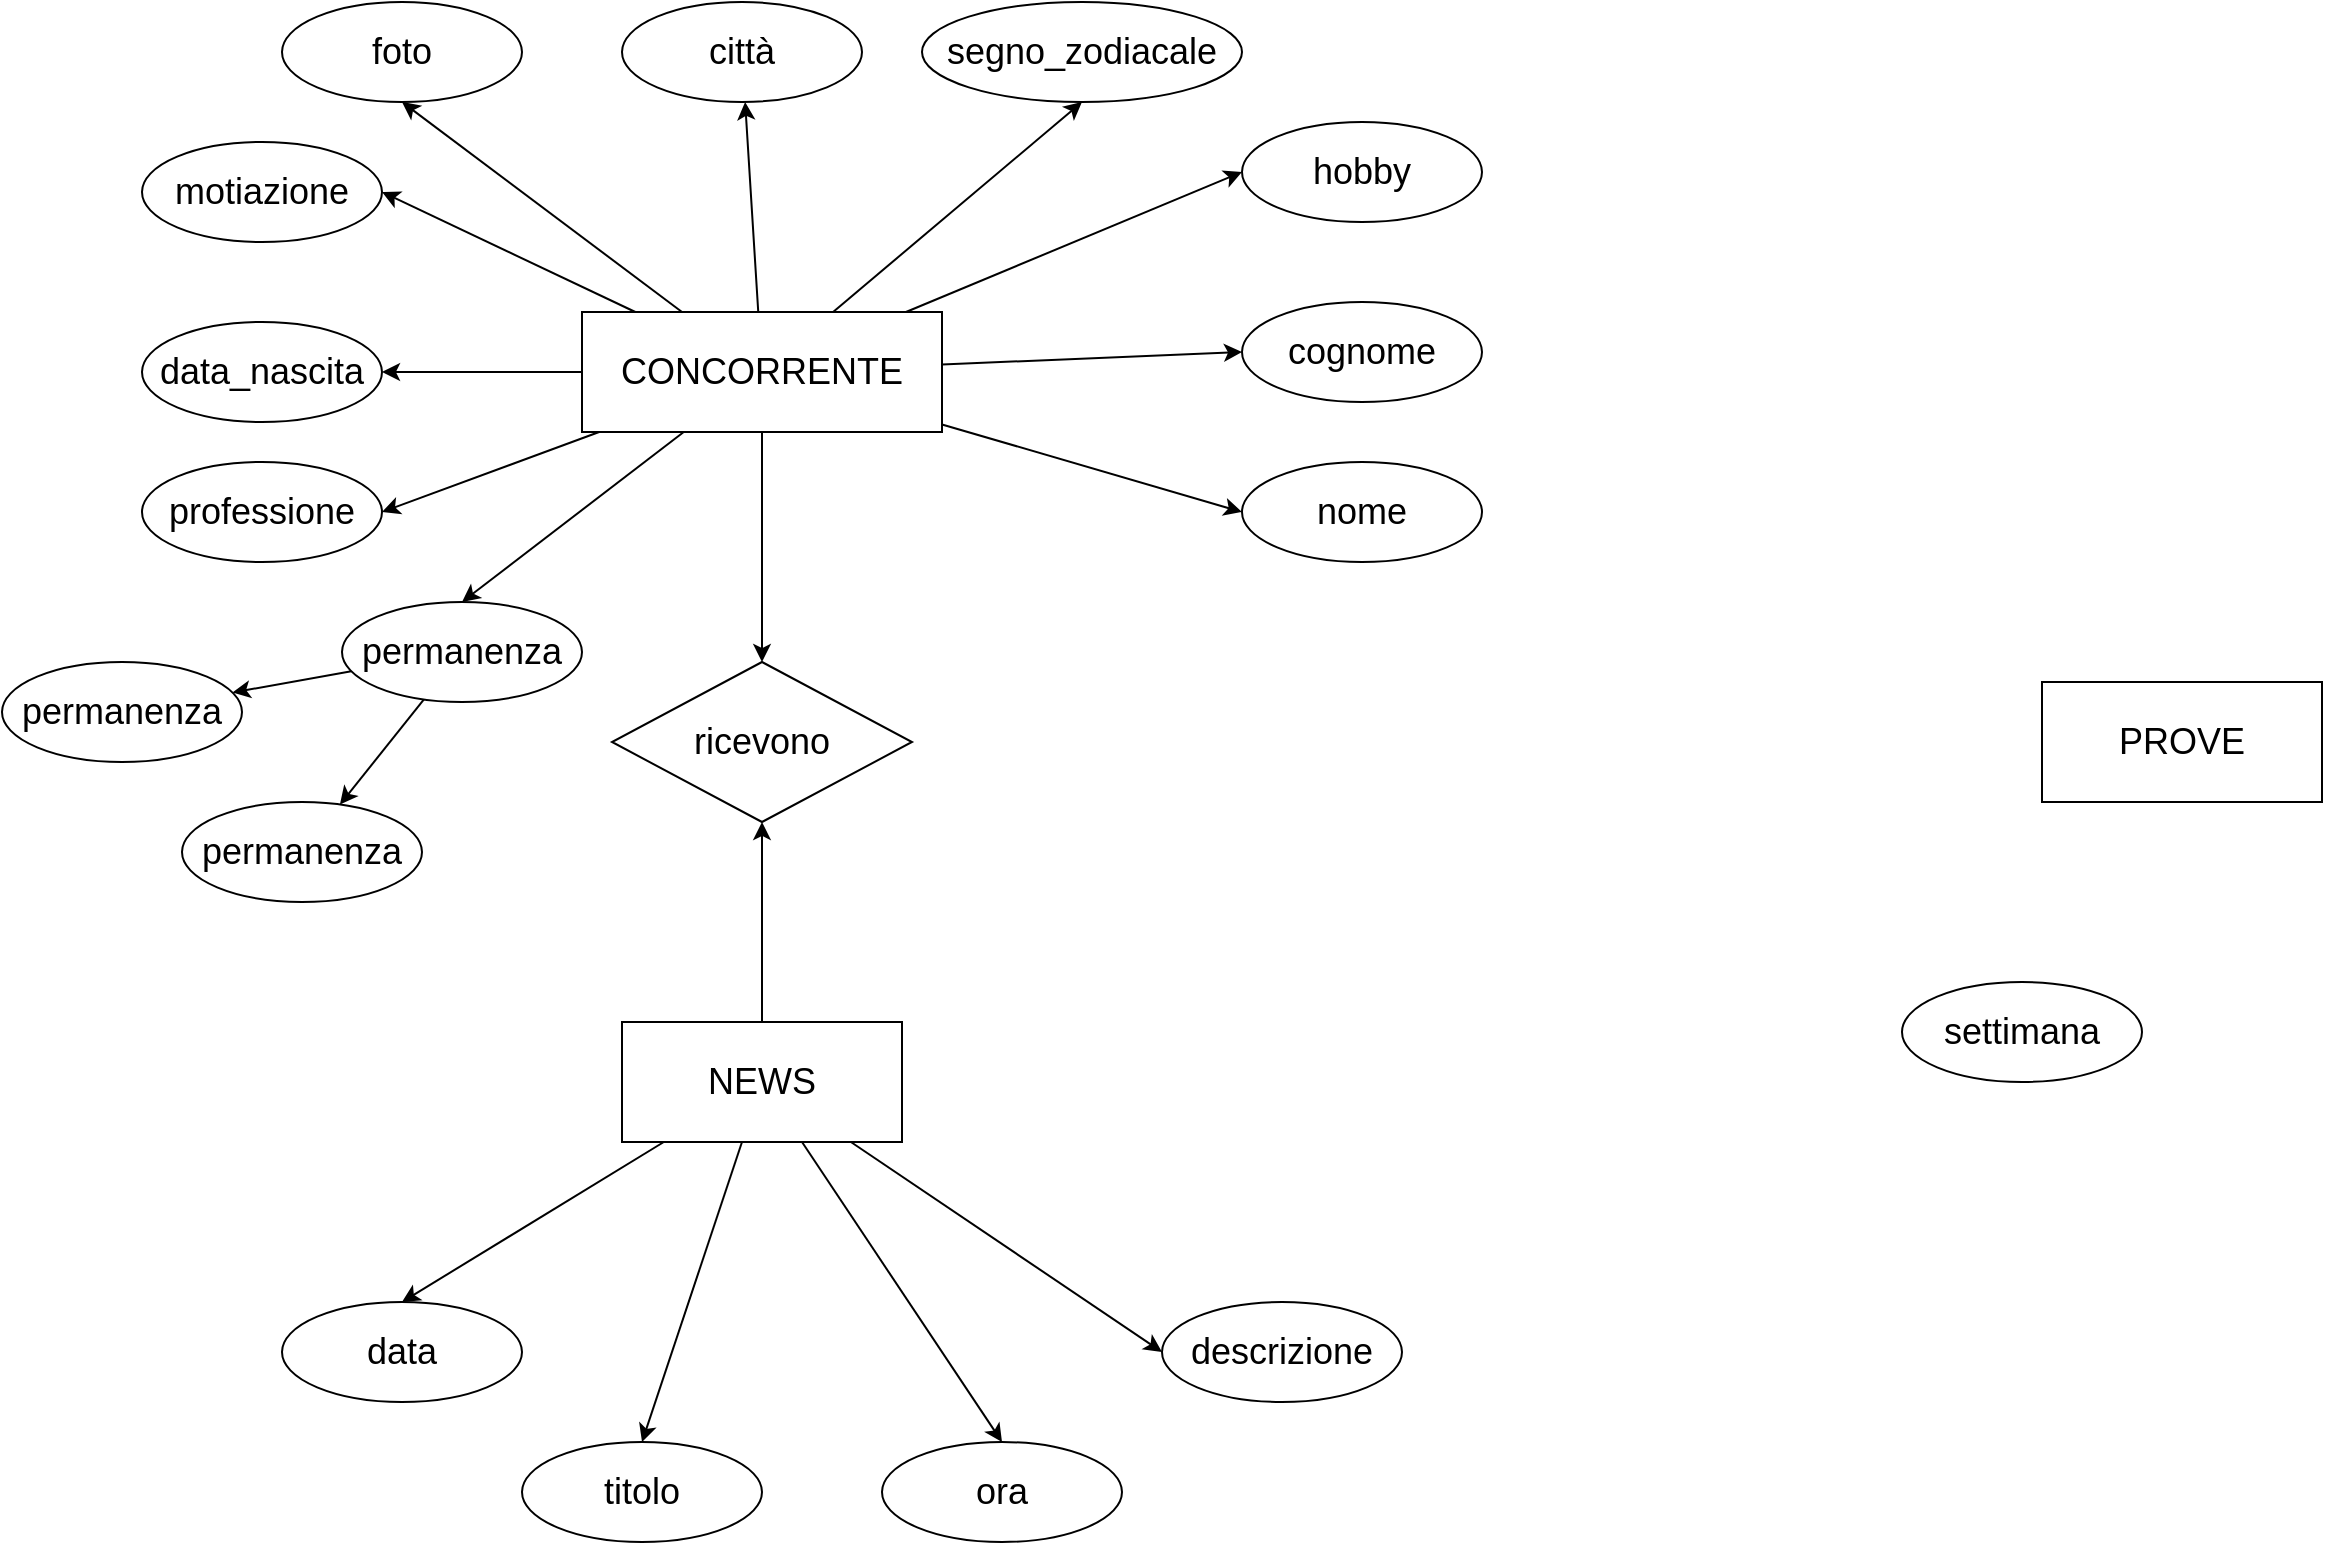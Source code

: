 <mxfile>
    <diagram id="9FztltSO78sVHCbItECT" name="Pagina-1">
        <mxGraphModel dx="1433" dy="814" grid="1" gridSize="10" guides="1" tooltips="1" connect="1" arrows="1" fold="1" page="1" pageScale="1" pageWidth="827" pageHeight="1169" math="0" shadow="0">
            <root>
                <mxCell id="0"/>
                <mxCell id="1" parent="0"/>
                <mxCell id="20" value="" style="edgeStyle=none;html=1;fontSize=18;" edge="1" parent="1" source="2" target="7">
                    <mxGeometry relative="1" as="geometry"/>
                </mxCell>
                <mxCell id="21" value="" style="edgeStyle=none;html=1;fontSize=18;" edge="1" parent="1" source="2" target="6">
                    <mxGeometry relative="1" as="geometry"/>
                </mxCell>
                <mxCell id="22" style="edgeStyle=none;html=1;entryX=0.5;entryY=1;entryDx=0;entryDy=0;fontSize=18;" edge="1" parent="1" source="2" target="5">
                    <mxGeometry relative="1" as="geometry"/>
                </mxCell>
                <mxCell id="23" style="edgeStyle=none;html=1;entryX=1;entryY=0.5;entryDx=0;entryDy=0;fontSize=18;" edge="1" parent="1" source="2" target="12">
                    <mxGeometry relative="1" as="geometry"/>
                </mxCell>
                <mxCell id="24" style="edgeStyle=none;html=1;entryX=0.5;entryY=1;entryDx=0;entryDy=0;fontSize=18;" edge="1" parent="1" source="2" target="3">
                    <mxGeometry relative="1" as="geometry"/>
                </mxCell>
                <mxCell id="25" style="edgeStyle=none;html=1;entryX=0;entryY=0.5;entryDx=0;entryDy=0;fontSize=18;" edge="1" parent="1" source="2" target="10">
                    <mxGeometry relative="1" as="geometry"/>
                </mxCell>
                <mxCell id="26" style="edgeStyle=none;html=1;entryX=0;entryY=0.5;entryDx=0;entryDy=0;fontSize=18;" edge="1" parent="1" source="2" target="8">
                    <mxGeometry relative="1" as="geometry"/>
                </mxCell>
                <mxCell id="27" style="edgeStyle=none;html=1;entryX=0;entryY=0.5;entryDx=0;entryDy=0;fontSize=18;" edge="1" parent="1" source="2" target="9">
                    <mxGeometry relative="1" as="geometry"/>
                </mxCell>
                <mxCell id="28" style="edgeStyle=none;html=1;entryX=1;entryY=0.5;entryDx=0;entryDy=0;fontSize=18;" edge="1" parent="1" source="2" target="11">
                    <mxGeometry relative="1" as="geometry"/>
                </mxCell>
                <mxCell id="29" style="edgeStyle=none;html=1;entryX=0.5;entryY=0;entryDx=0;entryDy=0;fontSize=18;" edge="1" parent="1" source="2" target="13">
                    <mxGeometry relative="1" as="geometry"/>
                </mxCell>
                <mxCell id="44" style="edgeStyle=none;html=1;entryX=0.5;entryY=0;entryDx=0;entryDy=0;fontSize=18;" edge="1" parent="1" source="2" target="43">
                    <mxGeometry relative="1" as="geometry"/>
                </mxCell>
                <mxCell id="2" value="&lt;font style=&quot;font-size: 18px;&quot;&gt;CONCORRENTE&lt;/font&gt;" style="rounded=0;whiteSpace=wrap;html=1;container=1;" vertex="1" parent="1">
                    <mxGeometry x="300" y="195" width="180" height="60" as="geometry"/>
                </mxCell>
                <mxCell id="3" value="segno_zodiacale" style="ellipse;whiteSpace=wrap;html=1;fontSize=18;" vertex="1" parent="1">
                    <mxGeometry x="470" y="40" width="160" height="50" as="geometry"/>
                </mxCell>
                <mxCell id="5" value="foto" style="ellipse;whiteSpace=wrap;html=1;fontSize=18;" vertex="1" parent="1">
                    <mxGeometry x="150" y="40" width="120" height="50" as="geometry"/>
                </mxCell>
                <mxCell id="6" value="città" style="ellipse;whiteSpace=wrap;html=1;fontSize=18;" vertex="1" parent="1">
                    <mxGeometry x="320" y="40" width="120" height="50" as="geometry"/>
                </mxCell>
                <mxCell id="7" value="data_nascita" style="ellipse;whiteSpace=wrap;html=1;fontSize=18;" vertex="1" parent="1">
                    <mxGeometry x="80" y="200" width="120" height="50" as="geometry"/>
                </mxCell>
                <mxCell id="8" value="cognome" style="ellipse;whiteSpace=wrap;html=1;fontSize=18;" vertex="1" parent="1">
                    <mxGeometry x="630" y="190" width="120" height="50" as="geometry"/>
                </mxCell>
                <mxCell id="9" value="nome" style="ellipse;whiteSpace=wrap;html=1;fontSize=18;" vertex="1" parent="1">
                    <mxGeometry x="630" y="270" width="120" height="50" as="geometry"/>
                </mxCell>
                <mxCell id="10" value="hobby" style="ellipse;whiteSpace=wrap;html=1;fontSize=18;" vertex="1" parent="1">
                    <mxGeometry x="630" y="100" width="120" height="50" as="geometry"/>
                </mxCell>
                <mxCell id="11" value="professione" style="ellipse;whiteSpace=wrap;html=1;fontSize=18;" vertex="1" parent="1">
                    <mxGeometry x="80" y="270" width="120" height="50" as="geometry"/>
                </mxCell>
                <mxCell id="12" value="motiazione" style="ellipse;whiteSpace=wrap;html=1;fontSize=18;" vertex="1" parent="1">
                    <mxGeometry x="80" y="110" width="120" height="50" as="geometry"/>
                </mxCell>
                <mxCell id="16" value="" style="edgeStyle=none;html=1;fontSize=18;" edge="1" parent="1" source="13" target="15">
                    <mxGeometry relative="1" as="geometry"/>
                </mxCell>
                <mxCell id="17" value="" style="edgeStyle=none;html=1;fontSize=18;" edge="1" parent="1" source="13" target="14">
                    <mxGeometry relative="1" as="geometry"/>
                </mxCell>
                <mxCell id="13" value="permanenza" style="ellipse;whiteSpace=wrap;html=1;fontSize=18;" vertex="1" parent="1">
                    <mxGeometry x="180" y="340" width="120" height="50" as="geometry"/>
                </mxCell>
                <mxCell id="14" value="permanenza" style="ellipse;whiteSpace=wrap;html=1;fontSize=18;" vertex="1" parent="1">
                    <mxGeometry x="100" y="440" width="120" height="50" as="geometry"/>
                </mxCell>
                <mxCell id="15" value="permanenza" style="ellipse;whiteSpace=wrap;html=1;fontSize=18;" vertex="1" parent="1">
                    <mxGeometry x="10" y="370" width="120" height="50" as="geometry"/>
                </mxCell>
                <mxCell id="37" style="edgeStyle=none;html=1;entryX=0.5;entryY=0;entryDx=0;entryDy=0;fontSize=18;" edge="1" parent="1" source="30" target="31">
                    <mxGeometry relative="1" as="geometry"/>
                </mxCell>
                <mxCell id="38" style="edgeStyle=none;html=1;entryX=0.5;entryY=0;entryDx=0;entryDy=0;fontSize=18;" edge="1" parent="1" source="30" target="33">
                    <mxGeometry relative="1" as="geometry"/>
                </mxCell>
                <mxCell id="39" style="edgeStyle=none;html=1;entryX=0.5;entryY=0;entryDx=0;entryDy=0;fontSize=18;" edge="1" parent="1" source="30" target="34">
                    <mxGeometry relative="1" as="geometry"/>
                </mxCell>
                <mxCell id="40" style="edgeStyle=none;html=1;entryX=0;entryY=0.5;entryDx=0;entryDy=0;fontSize=18;" edge="1" parent="1" source="30" target="32">
                    <mxGeometry relative="1" as="geometry"/>
                </mxCell>
                <mxCell id="46" style="edgeStyle=none;html=1;entryX=0.5;entryY=1;entryDx=0;entryDy=0;fontSize=18;" edge="1" parent="1" source="30" target="43">
                    <mxGeometry relative="1" as="geometry"/>
                </mxCell>
                <mxCell id="30" value="&lt;font style=&quot;font-size: 18px;&quot;&gt;NEWS&lt;/font&gt;" style="rounded=0;whiteSpace=wrap;html=1;container=1;" vertex="1" parent="1">
                    <mxGeometry x="320" y="550" width="140" height="60" as="geometry"/>
                </mxCell>
                <mxCell id="31" value="data" style="ellipse;whiteSpace=wrap;html=1;fontSize=18;" vertex="1" parent="1">
                    <mxGeometry x="150" y="690" width="120" height="50" as="geometry"/>
                </mxCell>
                <mxCell id="32" value="descrizione" style="ellipse;whiteSpace=wrap;html=1;fontSize=18;" vertex="1" parent="1">
                    <mxGeometry x="590" y="690" width="120" height="50" as="geometry"/>
                </mxCell>
                <mxCell id="33" value="titolo" style="ellipse;whiteSpace=wrap;html=1;fontSize=18;" vertex="1" parent="1">
                    <mxGeometry x="270" y="760" width="120" height="50" as="geometry"/>
                </mxCell>
                <mxCell id="34" value="ora" style="ellipse;whiteSpace=wrap;html=1;fontSize=18;" vertex="1" parent="1">
                    <mxGeometry x="450" y="760" width="120" height="50" as="geometry"/>
                </mxCell>
                <mxCell id="41" value="&lt;span style=&quot;font-size: 18px;&quot;&gt;PROVE&lt;/span&gt;" style="rounded=0;whiteSpace=wrap;html=1;container=1;" vertex="1" parent="1">
                    <mxGeometry x="1030" y="380" width="140" height="60" as="geometry"/>
                </mxCell>
                <mxCell id="42" value="settimana" style="ellipse;whiteSpace=wrap;html=1;fontSize=18;" vertex="1" parent="1">
                    <mxGeometry x="960" y="530" width="120" height="50" as="geometry"/>
                </mxCell>
                <mxCell id="43" value="ricevono" style="rhombus;whiteSpace=wrap;html=1;fontSize=18;" vertex="1" parent="1">
                    <mxGeometry x="315" y="370" width="150" height="80" as="geometry"/>
                </mxCell>
            </root>
        </mxGraphModel>
    </diagram>
</mxfile>